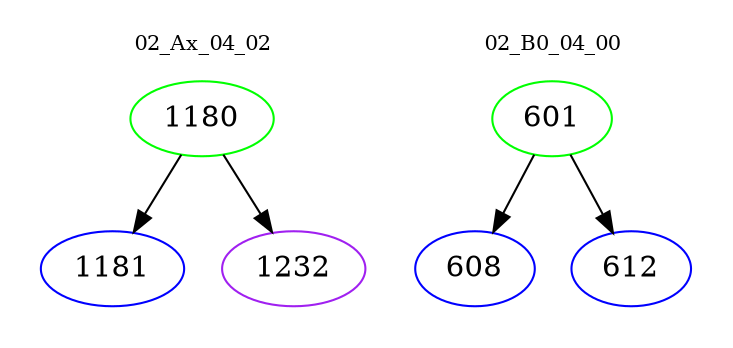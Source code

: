 digraph{
subgraph cluster_0 {
color = white
label = "02_Ax_04_02";
fontsize=10;
T0_1180 [label="1180", color="green"]
T0_1180 -> T0_1181 [color="black"]
T0_1181 [label="1181", color="blue"]
T0_1180 -> T0_1232 [color="black"]
T0_1232 [label="1232", color="purple"]
}
subgraph cluster_1 {
color = white
label = "02_B0_04_00";
fontsize=10;
T1_601 [label="601", color="green"]
T1_601 -> T1_608 [color="black"]
T1_608 [label="608", color="blue"]
T1_601 -> T1_612 [color="black"]
T1_612 [label="612", color="blue"]
}
}
